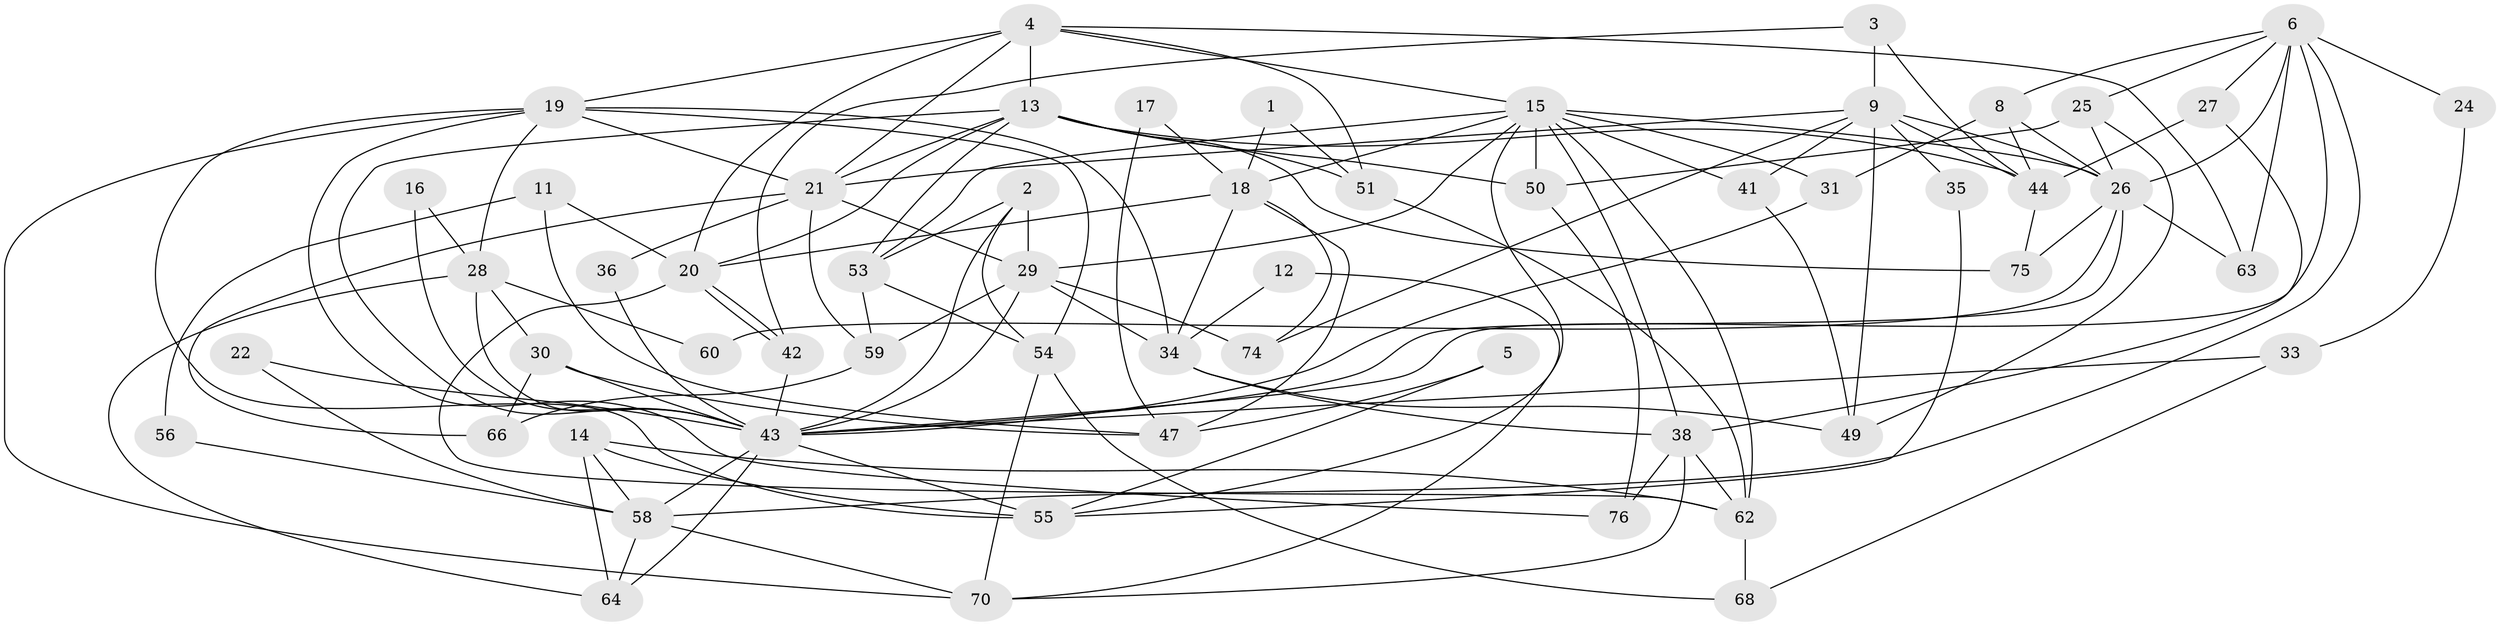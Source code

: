 // original degree distribution, {2: 0.1951219512195122, 4: 0.2682926829268293, 3: 0.2073170731707317, 6: 0.0975609756097561, 5: 0.15853658536585366, 7: 0.04878048780487805, 8: 0.024390243902439025}
// Generated by graph-tools (version 1.1) at 2025/18/03/04/25 18:18:36]
// undirected, 57 vertices, 135 edges
graph export_dot {
graph [start="1"]
  node [color=gray90,style=filled];
  1;
  2;
  3;
  4 [super="+40+7"];
  5;
  6 [super="+10"];
  8 [super="+45"];
  9 [super="+73"];
  11;
  12;
  13 [super="+67"];
  14 [super="+57"];
  15 [super="+69"];
  16;
  17;
  18 [super="+61"];
  19 [super="+72"];
  20 [super="+78"];
  21 [super="+23+32"];
  22;
  24;
  25;
  26 [super="+80+81"];
  27 [super="+79"];
  28;
  29 [super="+39"];
  30 [super="+37"];
  31;
  33;
  34 [super="+65"];
  35;
  36;
  38;
  41;
  42;
  43 [super="+52+46"];
  44;
  47;
  49;
  50;
  51;
  53;
  54;
  55 [super="+71"];
  56;
  58;
  59;
  60;
  62 [super="+77"];
  63;
  64;
  66;
  68;
  70;
  74;
  75;
  76;
  1 -- 51;
  1 -- 18;
  2 -- 54;
  2 -- 29;
  2 -- 43;
  2 -- 53;
  3 -- 44;
  3 -- 9 [weight=2];
  3 -- 42;
  4 -- 19;
  4 -- 51;
  4 -- 63;
  4 -- 13;
  4 -- 21;
  4 -- 20;
  4 -- 15;
  5 -- 47;
  5 -- 55;
  6 -- 58;
  6 -- 63;
  6 -- 24;
  6 -- 25;
  6 -- 27;
  6 -- 43;
  6 -- 8;
  6 -- 26;
  8 -- 44;
  8 -- 26;
  8 -- 31;
  9 -- 49;
  9 -- 35 [weight=2];
  9 -- 21;
  9 -- 74;
  9 -- 44;
  9 -- 41;
  9 -- 26;
  11 -- 47;
  11 -- 56;
  11 -- 20;
  12 -- 70;
  12 -- 34;
  13 -- 21;
  13 -- 44;
  13 -- 53;
  13 -- 20;
  13 -- 50;
  13 -- 51;
  13 -- 75;
  13 -- 43;
  14 -- 55;
  14 -- 64;
  14 -- 58;
  14 -- 62;
  15 -- 53;
  15 -- 31;
  15 -- 41;
  15 -- 50;
  15 -- 18;
  15 -- 38;
  15 -- 55;
  15 -- 26;
  15 -- 29;
  15 -- 62;
  16 -- 28;
  16 -- 43;
  17 -- 18;
  17 -- 47;
  18 -- 34;
  18 -- 20;
  18 -- 74;
  18 -- 47;
  19 -- 70;
  19 -- 76;
  19 -- 28;
  19 -- 34;
  19 -- 21;
  19 -- 54;
  19 -- 55;
  20 -- 62;
  20 -- 42;
  20 -- 42;
  21 -- 36;
  21 -- 66;
  21 -- 29 [weight=2];
  21 -- 59;
  22 -- 43;
  22 -- 58;
  24 -- 33;
  25 -- 49;
  25 -- 50;
  25 -- 26;
  26 -- 63;
  26 -- 43;
  26 -- 75;
  26 -- 60;
  27 -- 38;
  27 -- 44;
  28 -- 60;
  28 -- 64;
  28 -- 30;
  28 -- 43;
  29 -- 59;
  29 -- 74;
  29 -- 43;
  29 -- 34;
  30 -- 66;
  30 -- 47;
  30 -- 43;
  31 -- 43;
  33 -- 68;
  33 -- 43;
  34 -- 49;
  34 -- 38;
  35 -- 55;
  36 -- 43;
  38 -- 62;
  38 -- 70;
  38 -- 76;
  41 -- 49;
  42 -- 43;
  43 -- 58;
  43 -- 64;
  43 -- 55;
  44 -- 75;
  50 -- 76;
  51 -- 62;
  53 -- 54;
  53 -- 59;
  54 -- 70;
  54 -- 68;
  56 -- 58;
  58 -- 64;
  58 -- 70;
  59 -- 66;
  62 -- 68;
}
